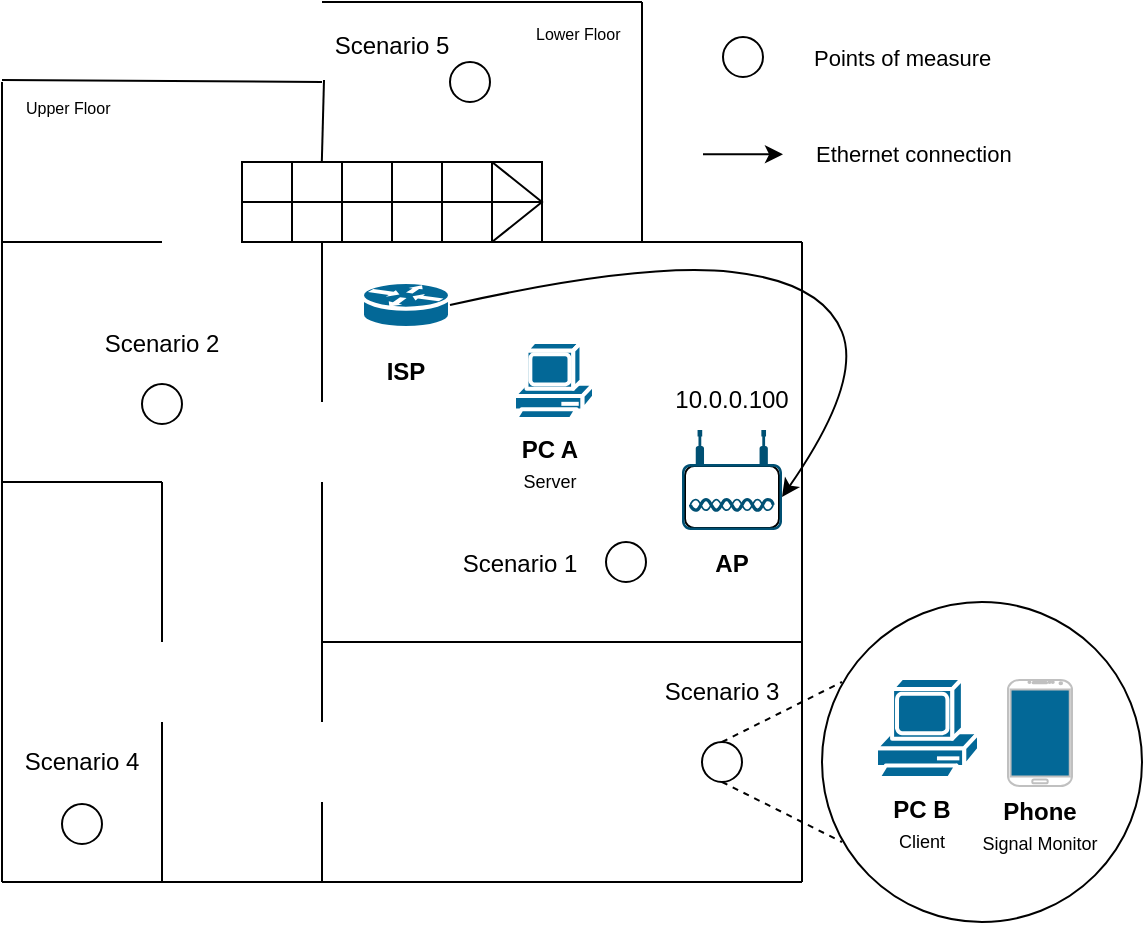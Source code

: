 <mxfile version="20.7.4" type="device"><diagram id="CVduGdkJ95El9nFmWiYm" name="Page-1"><mxGraphModel dx="1195" dy="589" grid="1" gridSize="10" guides="1" tooltips="1" connect="1" arrows="1" fold="1" page="1" pageScale="1" pageWidth="1169" pageHeight="827" math="0" shadow="0"><root><mxCell id="0"/><mxCell id="1" parent="0"/><mxCell id="tFXf9Kv6OyePnCH645Zc-26" value="" style="group" parent="1" vertex="1" connectable="0"><mxGeometry x="660" y="334" width="50" height="50" as="geometry"/></mxCell><mxCell id="tFXf9Kv6OyePnCH645Zc-23" value="" style="rounded=1;whiteSpace=wrap;html=1;fillColor=#FFFFFF;" parent="tFXf9Kv6OyePnCH645Zc-26" vertex="1"><mxGeometry x="1.5" y="18" width="47" height="31" as="geometry"/></mxCell><mxCell id="tFXf9Kv6OyePnCH645Zc-22" value="" style="points=[[0.03,0.36,0],[0.18,0,0],[0.5,0.34,0],[0.82,0,0],[0.97,0.36,0],[1,0.67,0],[0.975,0.975,0],[0.5,1,0],[0.025,0.975,0],[0,0.67,0]];verticalLabelPosition=bottom;sketch=0;html=1;verticalAlign=top;aspect=fixed;align=center;pointerEvents=1;shape=mxgraph.cisco19.wireless_access_point;fillColor=#005073;strokeColor=none;" parent="tFXf9Kv6OyePnCH645Zc-26" vertex="1"><mxGeometry width="50" height="50" as="geometry"/></mxCell><mxCell id="tFXf9Kv6OyePnCH645Zc-31" value="10.0.0.100" style="text;html=1;strokeColor=none;fillColor=none;align=center;verticalAlign=middle;whiteSpace=wrap;rounded=0;" parent="1" vertex="1"><mxGeometry x="655" y="304" width="60" height="30" as="geometry"/></mxCell><mxCell id="tFXf9Kv6OyePnCH645Zc-34" value="" style="shape=mxgraph.cisco.routers.router;html=1;pointerEvents=1;dashed=0;fillColor=#036897;strokeColor=#ffffff;strokeWidth=2;verticalLabelPosition=bottom;verticalAlign=top;align=center;outlineConnect=0;" parent="1" vertex="1"><mxGeometry x="500" y="260" width="44" height="23" as="geometry"/></mxCell><mxCell id="tFXf9Kv6OyePnCH645Zc-35" value="&lt;b&gt;ISP&lt;/b&gt;" style="text;html=1;strokeColor=none;fillColor=none;align=center;verticalAlign=middle;whiteSpace=wrap;rounded=0;" parent="1" vertex="1"><mxGeometry x="492" y="290" width="60" height="30" as="geometry"/></mxCell><mxCell id="tFXf9Kv6OyePnCH645Zc-40" value="" style="shape=mxgraph.cisco.computers_and_peripherals.pc;html=1;pointerEvents=1;dashed=0;fillColor=#036897;strokeColor=#ffffff;strokeWidth=2;verticalLabelPosition=bottom;verticalAlign=top;align=center;outlineConnect=0;" parent="1" vertex="1"><mxGeometry x="576" y="290" width="40" height="40" as="geometry"/></mxCell><mxCell id="tFXf9Kv6OyePnCH645Zc-48" value="" style="ellipse;whiteSpace=wrap;html=1;aspect=fixed;fillColor=#FFFFFF;" parent="1" vertex="1"><mxGeometry x="544" y="150" width="20" height="20" as="geometry"/></mxCell><mxCell id="tFXf9Kv6OyePnCH645Zc-56" value="Scenario 1" style="text;html=1;strokeColor=none;fillColor=none;align=center;verticalAlign=middle;whiteSpace=wrap;rounded=0;" parent="1" vertex="1"><mxGeometry x="544" y="386" width="70" height="30" as="geometry"/></mxCell><mxCell id="tFXf9Kv6OyePnCH645Zc-63" value="" style="ellipse;whiteSpace=wrap;html=1;aspect=fixed;fillColor=#FFFFFF;" parent="1" vertex="1"><mxGeometry x="680.5" y="137.5" width="20" height="20" as="geometry"/></mxCell><mxCell id="tFXf9Kv6OyePnCH645Zc-67" value="" style="endArrow=classic;html=1;rounded=0;fontSize=8;" parent="1" edge="1"><mxGeometry width="50" height="50" relative="1" as="geometry"><mxPoint x="670.5" y="196.17" as="sourcePoint"/><mxPoint x="710.5" y="196.17" as="targetPoint"/></mxGeometry></mxCell><mxCell id="tFXf9Kv6OyePnCH645Zc-69" value="&lt;div style=&quot;&quot;&gt;&lt;span style=&quot;background-color: initial;&quot;&gt;&lt;font style=&quot;font-size: 11px;&quot;&gt;Points of measure&lt;/font&gt;&lt;/span&gt;&lt;/div&gt;" style="text;html=1;strokeColor=none;fillColor=none;align=left;verticalAlign=middle;whiteSpace=wrap;rounded=0;" parent="1" vertex="1"><mxGeometry x="723.5" y="132.5" width="147" height="30" as="geometry"/></mxCell><mxCell id="tFXf9Kv6OyePnCH645Zc-71" value="&lt;div style=&quot;&quot;&gt;&lt;span style=&quot;background-color: initial;&quot;&gt;&lt;font style=&quot;font-size: 11px;&quot;&gt;Ethernet connection&lt;/font&gt;&lt;/span&gt;&lt;/div&gt;" style="text;html=1;strokeColor=none;fillColor=none;align=left;verticalAlign=middle;whiteSpace=wrap;rounded=0;" parent="1" vertex="1"><mxGeometry x="724.5" y="180.5" width="147" height="30" as="geometry"/></mxCell><mxCell id="Z4ts_dTxikh3UPHHh7CF-7" value="" style="endArrow=none;html=1;rounded=0;" parent="1" edge="1"><mxGeometry width="50" height="50" relative="1" as="geometry"><mxPoint x="480" y="240" as="sourcePoint"/><mxPoint x="720" y="240" as="targetPoint"/></mxGeometry></mxCell><mxCell id="Z4ts_dTxikh3UPHHh7CF-8" value="" style="endArrow=none;html=1;rounded=0;" parent="1" edge="1"><mxGeometry x="0.25" y="-140" width="50" height="50" relative="1" as="geometry"><mxPoint x="720" y="440" as="sourcePoint"/><mxPoint x="720" y="240" as="targetPoint"/><mxPoint as="offset"/></mxGeometry></mxCell><mxCell id="Z4ts_dTxikh3UPHHh7CF-9" value="" style="endArrow=none;html=1;rounded=0;" parent="1" edge="1"><mxGeometry width="50" height="50" relative="1" as="geometry"><mxPoint x="480" y="440" as="sourcePoint"/><mxPoint x="720" y="440" as="targetPoint"/></mxGeometry></mxCell><mxCell id="Z4ts_dTxikh3UPHHh7CF-11" value="" style="endArrow=none;html=1;rounded=0;" parent="1" edge="1"><mxGeometry width="50" height="50" relative="1" as="geometry"><mxPoint x="480" y="320" as="sourcePoint"/><mxPoint x="480" y="240" as="targetPoint"/></mxGeometry></mxCell><mxCell id="Z4ts_dTxikh3UPHHh7CF-12" value="" style="endArrow=none;html=1;rounded=0;" parent="1" edge="1"><mxGeometry width="50" height="50" relative="1" as="geometry"><mxPoint x="480" y="440" as="sourcePoint"/><mxPoint x="480" y="360" as="targetPoint"/></mxGeometry></mxCell><mxCell id="Z4ts_dTxikh3UPHHh7CF-13" value="&lt;b&gt;AP&lt;/b&gt;" style="text;html=1;strokeColor=none;fillColor=none;align=center;verticalAlign=middle;whiteSpace=wrap;rounded=0;" parent="1" vertex="1"><mxGeometry x="655" y="386" width="60" height="30" as="geometry"/></mxCell><mxCell id="Z4ts_dTxikh3UPHHh7CF-14" value="" style="endArrow=none;html=1;rounded=0;" parent="1" edge="1"><mxGeometry width="50" height="50" relative="1" as="geometry"><mxPoint x="720" y="560" as="sourcePoint"/><mxPoint x="720" y="440" as="targetPoint"/></mxGeometry></mxCell><mxCell id="Z4ts_dTxikh3UPHHh7CF-15" value="" style="endArrow=none;html=1;rounded=0;" parent="1" edge="1"><mxGeometry width="50" height="50" relative="1" as="geometry"><mxPoint x="480" y="560" as="sourcePoint"/><mxPoint x="720" y="560" as="targetPoint"/></mxGeometry></mxCell><mxCell id="Z4ts_dTxikh3UPHHh7CF-16" value="" style="endArrow=none;html=1;rounded=0;" parent="1" edge="1"><mxGeometry width="50" height="50" relative="1" as="geometry"><mxPoint x="480" y="560" as="sourcePoint"/><mxPoint x="480" y="520" as="targetPoint"/></mxGeometry></mxCell><mxCell id="Z4ts_dTxikh3UPHHh7CF-17" value="" style="endArrow=none;html=1;rounded=0;" parent="1" edge="1"><mxGeometry width="50" height="50" relative="1" as="geometry"><mxPoint x="480" y="480" as="sourcePoint"/><mxPoint x="480" y="440" as="targetPoint"/></mxGeometry></mxCell><mxCell id="Z4ts_dTxikh3UPHHh7CF-18" value="" style="endArrow=none;html=1;rounded=0;" parent="1" edge="1"><mxGeometry width="50" height="50" relative="1" as="geometry"><mxPoint x="400" y="440" as="sourcePoint"/><mxPoint x="400" y="360" as="targetPoint"/></mxGeometry></mxCell><mxCell id="Z4ts_dTxikh3UPHHh7CF-19" value="" style="endArrow=none;html=1;rounded=0;" parent="1" edge="1"><mxGeometry width="50" height="50" relative="1" as="geometry"><mxPoint x="440" y="240" as="sourcePoint"/><mxPoint x="480" y="240" as="targetPoint"/></mxGeometry></mxCell><mxCell id="Z4ts_dTxikh3UPHHh7CF-20" value="" style="endArrow=none;html=1;rounded=0;" parent="1" edge="1"><mxGeometry width="50" height="50" relative="1" as="geometry"><mxPoint x="320" y="360" as="sourcePoint"/><mxPoint x="400" y="360" as="targetPoint"/></mxGeometry></mxCell><mxCell id="Z4ts_dTxikh3UPHHh7CF-21" value="" style="endArrow=none;html=1;rounded=0;" parent="1" edge="1"><mxGeometry width="50" height="50" relative="1" as="geometry"><mxPoint x="320" y="560" as="sourcePoint"/><mxPoint x="320" y="360" as="targetPoint"/></mxGeometry></mxCell><mxCell id="Z4ts_dTxikh3UPHHh7CF-22" value="" style="endArrow=none;html=1;rounded=0;" parent="1" edge="1"><mxGeometry width="50" height="50" relative="1" as="geometry"><mxPoint x="320" y="560" as="sourcePoint"/><mxPoint x="400" y="560" as="targetPoint"/></mxGeometry></mxCell><mxCell id="Z4ts_dTxikh3UPHHh7CF-23" value="" style="endArrow=none;html=1;rounded=0;" parent="1" edge="1"><mxGeometry width="50" height="50" relative="1" as="geometry"><mxPoint x="400" y="560" as="sourcePoint"/><mxPoint x="400" y="480" as="targetPoint"/></mxGeometry></mxCell><mxCell id="Z4ts_dTxikh3UPHHh7CF-24" value="" style="endArrow=none;html=1;rounded=0;" parent="1" edge="1"><mxGeometry width="50" height="50" relative="1" as="geometry"><mxPoint x="400" y="560" as="sourcePoint"/><mxPoint x="480" y="560" as="targetPoint"/></mxGeometry></mxCell><mxCell id="Z4ts_dTxikh3UPHHh7CF-25" value="" style="verticalLabelPosition=bottom;html=1;verticalAlign=top;align=center;shape=mxgraph.floorplan.stairs;fillColor=none;" parent="1" vertex="1"><mxGeometry x="440" y="200" width="150" height="40" as="geometry"/></mxCell><mxCell id="Z4ts_dTxikh3UPHHh7CF-30" value="" style="shape=image;html=1;verticalAlign=top;verticalLabelPosition=bottom;labelBackgroundColor=#ffffff;imageAspect=0;aspect=fixed;image=https://cdn4.iconfinder.com/data/icons/aiga-symbol-signs/612/aiga_stairs_up_bg-128.png;rotation=-180;flipH=1;" parent="1" vertex="1"><mxGeometry x="439" y="159" width="42" height="41" as="geometry"/></mxCell><mxCell id="Z4ts_dTxikh3UPHHh7CF-33" value="" style="endArrow=none;html=1;rounded=0;" parent="1" edge="1"><mxGeometry width="50" height="50" relative="1" as="geometry"><mxPoint x="640" y="240" as="sourcePoint"/><mxPoint x="640" y="120" as="targetPoint"/></mxGeometry></mxCell><mxCell id="Z4ts_dTxikh3UPHHh7CF-34" value="" style="endArrow=none;html=1;rounded=0;" parent="1" edge="1"><mxGeometry width="50" height="50" relative="1" as="geometry"><mxPoint x="480" y="120" as="sourcePoint"/><mxPoint x="640" y="120" as="targetPoint"/></mxGeometry></mxCell><mxCell id="Z4ts_dTxikh3UPHHh7CF-35" value="" style="endArrow=none;html=1;rounded=0;" parent="1" edge="1"><mxGeometry width="50" height="50" relative="1" as="geometry"><mxPoint x="320" y="159" as="sourcePoint"/><mxPoint x="480" y="160" as="targetPoint"/></mxGeometry></mxCell><mxCell id="Z4ts_dTxikh3UPHHh7CF-37" value="" style="endArrow=none;html=1;rounded=0;" parent="1" edge="1"><mxGeometry width="50" height="50" relative="1" as="geometry"><mxPoint x="320" y="280" as="sourcePoint"/><mxPoint x="320" y="360" as="targetPoint"/></mxGeometry></mxCell><mxCell id="Z4ts_dTxikh3UPHHh7CF-38" value="" style="endArrow=none;html=1;rounded=0;" parent="1" edge="1"><mxGeometry width="50" height="50" relative="1" as="geometry"><mxPoint x="320" y="280" as="sourcePoint"/><mxPoint x="320" y="160" as="targetPoint"/></mxGeometry></mxCell><mxCell id="Z4ts_dTxikh3UPHHh7CF-39" value="" style="endArrow=none;html=1;rounded=0;" parent="1" edge="1"><mxGeometry width="50" height="50" relative="1" as="geometry"><mxPoint x="400" y="240" as="sourcePoint"/><mxPoint x="320" y="240" as="targetPoint"/></mxGeometry></mxCell><mxCell id="Z4ts_dTxikh3UPHHh7CF-40" value="" style="endArrow=none;html=1;rounded=0;entryX=0;entryY=1;entryDx=0;entryDy=0;exitX=0.266;exitY=0.008;exitDx=0;exitDy=0;exitPerimeter=0;" parent="1" source="Z4ts_dTxikh3UPHHh7CF-25" target="Z4ts_dTxikh3UPHHh7CF-30" edge="1"><mxGeometry width="50" height="50" relative="1" as="geometry"><mxPoint x="570" y="240" as="sourcePoint"/><mxPoint x="620" y="190" as="targetPoint"/></mxGeometry></mxCell><mxCell id="Z4ts_dTxikh3UPHHh7CF-41" value="&lt;span style=&quot;font-size: 8px;&quot;&gt;Lower Floor&lt;/span&gt;" style="text;html=1;strokeColor=none;fillColor=none;align=left;verticalAlign=middle;whiteSpace=wrap;rounded=0;" parent="1" vertex="1"><mxGeometry x="585" y="120" width="45" height="30" as="geometry"/></mxCell><mxCell id="Z4ts_dTxikh3UPHHh7CF-42" value="&lt;span style=&quot;font-size: 8px;&quot;&gt;Upper Floor&lt;/span&gt;" style="text;html=1;strokeColor=none;fillColor=none;align=left;verticalAlign=middle;whiteSpace=wrap;rounded=0;" parent="1" vertex="1"><mxGeometry x="330" y="156.5" width="45" height="30" as="geometry"/></mxCell><mxCell id="Z4ts_dTxikh3UPHHh7CF-47" value="" style="ellipse;whiteSpace=wrap;html=1;aspect=fixed;fillColor=#FFFFFF;" parent="1" vertex="1"><mxGeometry x="622" y="390" width="20" height="20" as="geometry"/></mxCell><mxCell id="Z4ts_dTxikh3UPHHh7CF-49" value="" style="ellipse;whiteSpace=wrap;html=1;aspect=fixed;fillColor=#FFFFFF;" parent="1" vertex="1"><mxGeometry x="350" y="521" width="20" height="20" as="geometry"/></mxCell><mxCell id="Z4ts_dTxikh3UPHHh7CF-50" value="" style="ellipse;whiteSpace=wrap;html=1;aspect=fixed;fillColor=#FFFFFF;" parent="1" vertex="1"><mxGeometry x="390" y="311" width="20" height="20" as="geometry"/></mxCell><mxCell id="Z4ts_dTxikh3UPHHh7CF-55" value="" style="curved=1;endArrow=classic;html=1;rounded=0;exitX=1;exitY=0.5;exitDx=0;exitDy=0;exitPerimeter=0;entryX=1;entryY=0.67;entryDx=0;entryDy=0;entryPerimeter=0;" parent="1" source="tFXf9Kv6OyePnCH645Zc-34" target="tFXf9Kv6OyePnCH645Zc-22" edge="1"><mxGeometry width="50" height="50" relative="1" as="geometry"><mxPoint x="760" y="390" as="sourcePoint"/><mxPoint x="810" y="340" as="targetPoint"/><Array as="points"><mxPoint x="640" y="250"/><mxPoint x="730" y="260"/><mxPoint x="750" y="310"/></Array></mxGeometry></mxCell><mxCell id="Z4ts_dTxikh3UPHHh7CF-58" value="Scenario 3" style="text;html=1;strokeColor=none;fillColor=none;align=center;verticalAlign=middle;whiteSpace=wrap;rounded=0;" parent="1" vertex="1"><mxGeometry x="645" y="450" width="70" height="30" as="geometry"/></mxCell><mxCell id="Z4ts_dTxikh3UPHHh7CF-59" value="Scenario 2" style="text;html=1;strokeColor=none;fillColor=none;align=center;verticalAlign=middle;whiteSpace=wrap;rounded=0;" parent="1" vertex="1"><mxGeometry x="365" y="276" width="70" height="30" as="geometry"/></mxCell><mxCell id="Z4ts_dTxikh3UPHHh7CF-60" value="Scenario 4" style="text;html=1;strokeColor=none;fillColor=none;align=center;verticalAlign=middle;whiteSpace=wrap;rounded=0;" parent="1" vertex="1"><mxGeometry x="325" y="485" width="70" height="30" as="geometry"/></mxCell><mxCell id="Z4ts_dTxikh3UPHHh7CF-61" value="Scenario 5" style="text;html=1;strokeColor=none;fillColor=none;align=center;verticalAlign=middle;whiteSpace=wrap;rounded=0;" parent="1" vertex="1"><mxGeometry x="480" y="126.5" width="70" height="30" as="geometry"/></mxCell><mxCell id="Z4ts_dTxikh3UPHHh7CF-63" value="&lt;b&gt;PC A&lt;/b&gt;&lt;br&gt;&lt;font style=&quot;font-size: 9px;&quot;&gt;Server&lt;/font&gt;" style="text;html=1;strokeColor=none;fillColor=none;align=center;verticalAlign=middle;whiteSpace=wrap;rounded=0;" parent="1" vertex="1"><mxGeometry x="564" y="336" width="60" height="30" as="geometry"/></mxCell><mxCell id="Z4ts_dTxikh3UPHHh7CF-65" value="" style="ellipse;whiteSpace=wrap;html=1;aspect=fixed;fillColor=#FFFFFF;" parent="1" vertex="1"><mxGeometry x="670" y="490" width="20" height="20" as="geometry"/></mxCell><mxCell id="Z4ts_dTxikh3UPHHh7CF-66" value="" style="endArrow=none;dashed=1;html=1;rounded=0;fontSize=8;exitX=0.5;exitY=0;exitDx=0;exitDy=0;" parent="1" source="Z4ts_dTxikh3UPHHh7CF-65" edge="1"><mxGeometry width="50" height="50" relative="1" as="geometry"><mxPoint x="610" y="450" as="sourcePoint"/><mxPoint x="740" y="460" as="targetPoint"/></mxGeometry></mxCell><mxCell id="Z4ts_dTxikh3UPHHh7CF-67" value="" style="endArrow=none;dashed=1;html=1;rounded=0;fontSize=8;exitX=0.5;exitY=1;exitDx=0;exitDy=0;" parent="1" source="Z4ts_dTxikh3UPHHh7CF-65" edge="1"><mxGeometry width="50" height="50" relative="1" as="geometry"><mxPoint x="690" y="500" as="sourcePoint"/><mxPoint x="740" y="540" as="targetPoint"/></mxGeometry></mxCell><mxCell id="Z4ts_dTxikh3UPHHh7CF-79" value="" style="ellipse;whiteSpace=wrap;html=1;aspect=fixed;fontSize=9;fillColor=none;" parent="1" vertex="1"><mxGeometry x="730" y="420" width="160" height="160" as="geometry"/></mxCell><mxCell id="Z4ts_dTxikh3UPHHh7CF-70" value="" style="shape=mxgraph.cisco.computers_and_peripherals.pc;html=1;pointerEvents=1;dashed=0;fillColor=#036897;strokeColor=#ffffff;strokeWidth=2;verticalLabelPosition=bottom;verticalAlign=top;align=center;outlineConnect=0;" parent="1" vertex="1"><mxGeometry x="757" y="458" width="51.5" height="52" as="geometry"/></mxCell><mxCell id="Z4ts_dTxikh3UPHHh7CF-71" value="&lt;b&gt;PC B&lt;/b&gt;&lt;br&gt;&lt;font style=&quot;font-size: 9px;&quot;&gt;Client&lt;/font&gt;" style="text;html=1;strokeColor=none;fillColor=none;align=center;verticalAlign=middle;whiteSpace=wrap;rounded=0;" parent="1" vertex="1"><mxGeometry x="749.5" y="516" width="60" height="30" as="geometry"/></mxCell><mxCell id="Z4ts_dTxikh3UPHHh7CF-72" value="" style="group" parent="1" vertex="1" connectable="0"><mxGeometry x="823" y="459" width="60" height="130" as="geometry"/></mxCell><mxCell id="Z4ts_dTxikh3UPHHh7CF-73" value="" style="rounded=1;whiteSpace=wrap;html=1;fillColor=#036897;" parent="Z4ts_dTxikh3UPHHh7CF-72" vertex="1"><mxGeometry y="2" width="31.5" height="49" as="geometry"/></mxCell><mxCell id="Z4ts_dTxikh3UPHHh7CF-74" value="" style="verticalLabelPosition=bottom;verticalAlign=top;html=1;shadow=0;dashed=0;strokeWidth=1;shape=mxgraph.android.phone2;strokeColor=#c0c0c0;fillColor=#FFFFFF;" parent="Z4ts_dTxikh3UPHHh7CF-72" vertex="1"><mxGeometry width="32" height="53" as="geometry"/></mxCell><mxCell id="Z4ts_dTxikh3UPHHh7CF-78" value="&lt;b&gt;Phone&lt;/b&gt;&lt;br&gt;&lt;font style=&quot;font-size: 9px;&quot;&gt;Signal Monitor&lt;/font&gt;" style="text;html=1;strokeColor=none;fillColor=none;align=center;verticalAlign=middle;whiteSpace=wrap;rounded=0;" parent="Z4ts_dTxikh3UPHHh7CF-72" vertex="1"><mxGeometry x="-15" y="58" width="61.5" height="30" as="geometry"/></mxCell></root></mxGraphModel></diagram></mxfile>